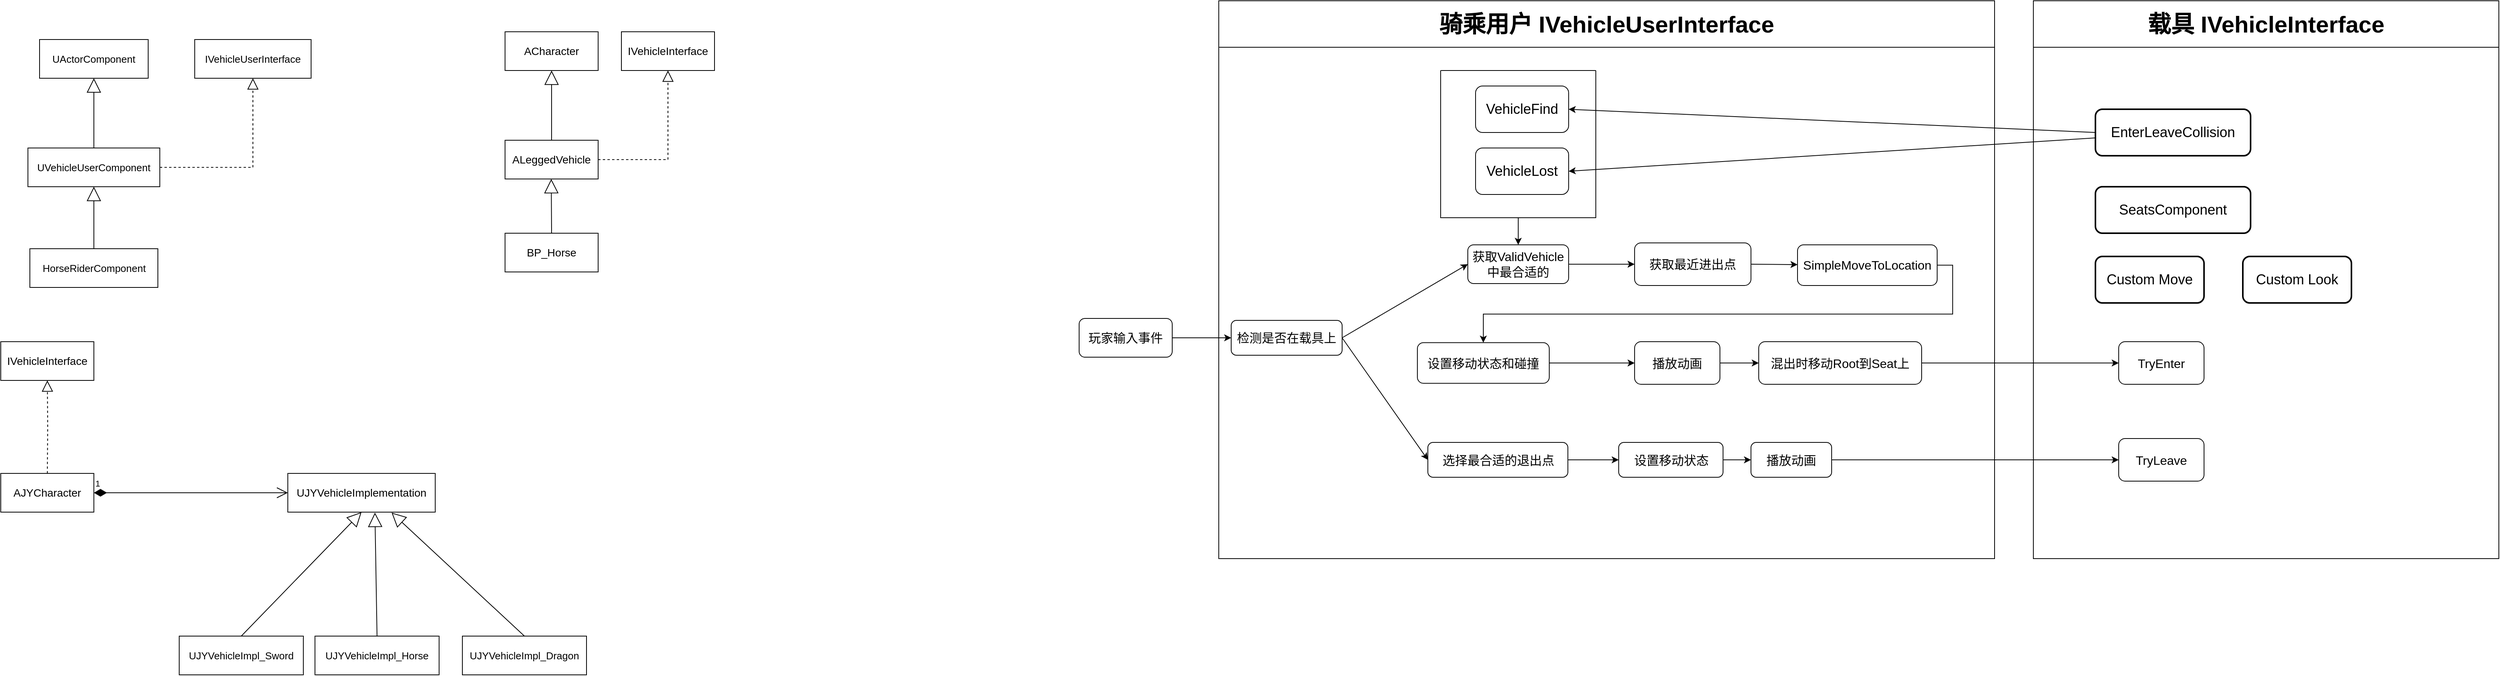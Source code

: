 <mxfile version="26.1.0">
  <diagram name="第 1 页" id="gDU1b_FPKUj2_BpZ1eFG">
    <mxGraphModel dx="4284" dy="2124" grid="1" gridSize="10" guides="1" tooltips="1" connect="1" arrows="1" fold="1" page="1" pageScale="1" pageWidth="827" pageHeight="1169" math="0" shadow="0">
      <root>
        <mxCell id="0" />
        <mxCell id="1" parent="0" />
        <mxCell id="uNpfINHXBhPcbjjiFxd6-16" style="edgeStyle=orthogonalEdgeStyle;rounded=0;orthogonalLoop=1;jettySize=auto;html=1;exitX=1;exitY=0.5;exitDx=0;exitDy=0;" parent="1" source="uNpfINHXBhPcbjjiFxd6-2" target="uNpfINHXBhPcbjjiFxd6-15" edge="1">
          <mxGeometry relative="1" as="geometry" />
        </mxCell>
        <mxCell id="uNpfINHXBhPcbjjiFxd6-2" value="&lt;font style=&quot;font-size: 16px;&quot;&gt;玩家输入事件&lt;/font&gt;" style="rounded=1;whiteSpace=wrap;html=1;" parent="1" vertex="1">
          <mxGeometry x="-780" y="240" width="120" height="50" as="geometry" />
        </mxCell>
        <mxCell id="uNpfINHXBhPcbjjiFxd6-8" value="&lt;font style=&quot;font-size: 30px;&quot;&gt;载具&amp;nbsp;IVehicleInterface&lt;/font&gt;" style="swimlane;whiteSpace=wrap;html=1;startSize=60;" parent="1" vertex="1">
          <mxGeometry x="450" y="-170" width="600" height="720" as="geometry" />
        </mxCell>
        <mxCell id="uNpfINHXBhPcbjjiFxd6-5" value="&lt;span style=&quot;font-size: 18px;&quot;&gt;EnterLeaveCollision&lt;/span&gt;" style="rounded=1;whiteSpace=wrap;html=1;strokeWidth=2;" parent="uNpfINHXBhPcbjjiFxd6-8" vertex="1">
          <mxGeometry x="80" y="140" width="200" height="60" as="geometry" />
        </mxCell>
        <mxCell id="uNpfINHXBhPcbjjiFxd6-32" value="&lt;span style=&quot;font-size: 16px;&quot;&gt;TryEnter&lt;/span&gt;" style="rounded=1;whiteSpace=wrap;html=1;" parent="uNpfINHXBhPcbjjiFxd6-8" vertex="1">
          <mxGeometry x="110" y="440" width="110" height="55" as="geometry" />
        </mxCell>
        <mxCell id="uNpfINHXBhPcbjjiFxd6-37" value="&lt;span style=&quot;font-size: 16px;&quot;&gt;TryLeave&lt;/span&gt;" style="rounded=1;whiteSpace=wrap;html=1;" parent="uNpfINHXBhPcbjjiFxd6-8" vertex="1">
          <mxGeometry x="110" y="565" width="110" height="55" as="geometry" />
        </mxCell>
        <mxCell id="uNpfINHXBhPcbjjiFxd6-48" value="&lt;span style=&quot;font-size: 18px;&quot;&gt;SeatsComponent&lt;/span&gt;" style="rounded=1;whiteSpace=wrap;html=1;strokeWidth=2;" parent="uNpfINHXBhPcbjjiFxd6-8" vertex="1">
          <mxGeometry x="80" y="240" width="200" height="60" as="geometry" />
        </mxCell>
        <mxCell id="uNpfINHXBhPcbjjiFxd6-49" value="&lt;span style=&quot;font-size: 18px;&quot;&gt;Custom Move&lt;/span&gt;" style="rounded=1;whiteSpace=wrap;html=1;strokeWidth=2;" parent="uNpfINHXBhPcbjjiFxd6-8" vertex="1">
          <mxGeometry x="80" y="330" width="140" height="60" as="geometry" />
        </mxCell>
        <mxCell id="uNpfINHXBhPcbjjiFxd6-50" value="&lt;span style=&quot;font-size: 18px;&quot;&gt;Custom Look&lt;/span&gt;" style="rounded=1;whiteSpace=wrap;html=1;strokeWidth=2;" parent="uNpfINHXBhPcbjjiFxd6-8" vertex="1">
          <mxGeometry x="270" y="330" width="140" height="60" as="geometry" />
        </mxCell>
        <mxCell id="uNpfINHXBhPcbjjiFxd6-10" value="&lt;span style=&quot;font-size: 30px;&quot;&gt;骑乘用户&amp;nbsp;IVehicleUserInterface&lt;/span&gt;" style="swimlane;whiteSpace=wrap;html=1;startSize=60;" parent="1" vertex="1">
          <mxGeometry x="-600" y="-170" width="1000" height="720" as="geometry" />
        </mxCell>
        <mxCell id="uNpfINHXBhPcbjjiFxd6-34" style="rounded=0;orthogonalLoop=1;jettySize=auto;html=1;exitX=1;exitY=0.5;exitDx=0;exitDy=0;entryX=0;entryY=0.5;entryDx=0;entryDy=0;" parent="uNpfINHXBhPcbjjiFxd6-10" source="uNpfINHXBhPcbjjiFxd6-15" target="uNpfINHXBhPcbjjiFxd6-19" edge="1">
          <mxGeometry relative="1" as="geometry" />
        </mxCell>
        <mxCell id="uNpfINHXBhPcbjjiFxd6-41" style="rounded=0;orthogonalLoop=1;jettySize=auto;html=1;exitX=1;exitY=0.5;exitDx=0;exitDy=0;entryX=0;entryY=0.5;entryDx=0;entryDy=0;" parent="uNpfINHXBhPcbjjiFxd6-10" source="uNpfINHXBhPcbjjiFxd6-15" target="uNpfINHXBhPcbjjiFxd6-40" edge="1">
          <mxGeometry relative="1" as="geometry" />
        </mxCell>
        <mxCell id="uNpfINHXBhPcbjjiFxd6-15" value="&lt;font style=&quot;font-size: 16px;&quot;&gt;检测是否在载具上&lt;/font&gt;" style="rounded=1;whiteSpace=wrap;html=1;" parent="uNpfINHXBhPcbjjiFxd6-10" vertex="1">
          <mxGeometry x="16" y="412.5" width="143" height="45" as="geometry" />
        </mxCell>
        <mxCell id="uNpfINHXBhPcbjjiFxd6-24" style="edgeStyle=orthogonalEdgeStyle;rounded=0;orthogonalLoop=1;jettySize=auto;html=1;exitX=1;exitY=0.5;exitDx=0;exitDy=0;" parent="uNpfINHXBhPcbjjiFxd6-10" source="uNpfINHXBhPcbjjiFxd6-19" target="uNpfINHXBhPcbjjiFxd6-23" edge="1">
          <mxGeometry relative="1" as="geometry" />
        </mxCell>
        <mxCell id="uNpfINHXBhPcbjjiFxd6-19" value="&lt;span style=&quot;font-size: 16px;&quot;&gt;获取ValidVehicle中最合适的&lt;/span&gt;" style="rounded=1;whiteSpace=wrap;html=1;" parent="uNpfINHXBhPcbjjiFxd6-10" vertex="1">
          <mxGeometry x="321" y="315" width="130" height="50" as="geometry" />
        </mxCell>
        <mxCell id="uNpfINHXBhPcbjjiFxd6-22" style="rounded=0;orthogonalLoop=1;jettySize=auto;html=1;exitX=0.5;exitY=1;exitDx=0;exitDy=0;entryX=0.5;entryY=0;entryDx=0;entryDy=0;" parent="uNpfINHXBhPcbjjiFxd6-10" source="uNpfINHXBhPcbjjiFxd6-21" target="uNpfINHXBhPcbjjiFxd6-19" edge="1">
          <mxGeometry relative="1" as="geometry" />
        </mxCell>
        <mxCell id="uNpfINHXBhPcbjjiFxd6-21" value="" style="swimlane;startSize=0;" parent="uNpfINHXBhPcbjjiFxd6-10" vertex="1">
          <mxGeometry x="286" y="90" width="200" height="190" as="geometry" />
        </mxCell>
        <mxCell id="uNpfINHXBhPcbjjiFxd6-6" value="&lt;span style=&quot;font-size: 18px;&quot;&gt;VehicleFind&lt;/span&gt;" style="rounded=1;whiteSpace=wrap;html=1;" parent="uNpfINHXBhPcbjjiFxd6-21" vertex="1">
          <mxGeometry x="45" y="20" width="120" height="60" as="geometry" />
        </mxCell>
        <mxCell id="uNpfINHXBhPcbjjiFxd6-7" value="&lt;span style=&quot;font-size: 18px;&quot;&gt;VehicleLost&lt;/span&gt;" style="rounded=1;whiteSpace=wrap;html=1;" parent="uNpfINHXBhPcbjjiFxd6-21" vertex="1">
          <mxGeometry x="45" y="100" width="120" height="60" as="geometry" />
        </mxCell>
        <mxCell id="uNpfINHXBhPcbjjiFxd6-27" style="rounded=0;orthogonalLoop=1;jettySize=auto;html=1;exitX=1;exitY=0.5;exitDx=0;exitDy=0;" parent="uNpfINHXBhPcbjjiFxd6-10" source="uNpfINHXBhPcbjjiFxd6-23" target="uNpfINHXBhPcbjjiFxd6-26" edge="1">
          <mxGeometry relative="1" as="geometry" />
        </mxCell>
        <mxCell id="uNpfINHXBhPcbjjiFxd6-23" value="&lt;span style=&quot;font-size: 16px;&quot;&gt;获取最近进出点&lt;/span&gt;" style="rounded=1;whiteSpace=wrap;html=1;" parent="uNpfINHXBhPcbjjiFxd6-10" vertex="1">
          <mxGeometry x="536" y="312.5" width="150" height="55" as="geometry" />
        </mxCell>
        <mxCell id="uNpfINHXBhPcbjjiFxd6-26" value="&lt;span style=&quot;font-size: 16px;&quot;&gt;SimpleMoveToLocation&lt;/span&gt;" style="rounded=1;whiteSpace=wrap;html=1;" parent="uNpfINHXBhPcbjjiFxd6-10" vertex="1">
          <mxGeometry x="746" y="315" width="180" height="52.5" as="geometry" />
        </mxCell>
        <mxCell id="uNpfINHXBhPcbjjiFxd6-36" style="edgeStyle=orthogonalEdgeStyle;rounded=0;orthogonalLoop=1;jettySize=auto;html=1;exitX=1;exitY=0.5;exitDx=0;exitDy=0;" parent="uNpfINHXBhPcbjjiFxd6-10" source="uNpfINHXBhPcbjjiFxd6-30" target="uNpfINHXBhPcbjjiFxd6-35" edge="1">
          <mxGeometry relative="1" as="geometry" />
        </mxCell>
        <mxCell id="uNpfINHXBhPcbjjiFxd6-30" value="&lt;span style=&quot;font-size: 16px;&quot;&gt;播放动画&lt;/span&gt;" style="rounded=1;whiteSpace=wrap;html=1;" parent="uNpfINHXBhPcbjjiFxd6-10" vertex="1">
          <mxGeometry x="536" y="440" width="110" height="55" as="geometry" />
        </mxCell>
        <mxCell id="uNpfINHXBhPcbjjiFxd6-28" value="&lt;span style=&quot;font-size: 16px;&quot;&gt;设置移动状态和碰撞&lt;/span&gt;" style="rounded=1;whiteSpace=wrap;html=1;" parent="uNpfINHXBhPcbjjiFxd6-10" vertex="1">
          <mxGeometry x="256" y="441.25" width="170" height="52.5" as="geometry" />
        </mxCell>
        <mxCell id="uNpfINHXBhPcbjjiFxd6-29" style="rounded=0;orthogonalLoop=1;jettySize=auto;html=1;exitX=1;exitY=0.5;exitDx=0;exitDy=0;edgeStyle=orthogonalEdgeStyle;" parent="uNpfINHXBhPcbjjiFxd6-10" source="uNpfINHXBhPcbjjiFxd6-26" target="uNpfINHXBhPcbjjiFxd6-28" edge="1">
          <mxGeometry relative="1" as="geometry" />
        </mxCell>
        <mxCell id="uNpfINHXBhPcbjjiFxd6-31" style="edgeStyle=orthogonalEdgeStyle;rounded=0;orthogonalLoop=1;jettySize=auto;html=1;exitX=1;exitY=0.5;exitDx=0;exitDy=0;entryX=0;entryY=0.5;entryDx=0;entryDy=0;" parent="uNpfINHXBhPcbjjiFxd6-10" source="uNpfINHXBhPcbjjiFxd6-28" target="uNpfINHXBhPcbjjiFxd6-30" edge="1">
          <mxGeometry relative="1" as="geometry" />
        </mxCell>
        <mxCell id="uNpfINHXBhPcbjjiFxd6-35" value="&lt;span style=&quot;font-size: 16px;&quot;&gt;混出时移动Root到Seat上&lt;/span&gt;" style="rounded=1;whiteSpace=wrap;html=1;" parent="uNpfINHXBhPcbjjiFxd6-10" vertex="1">
          <mxGeometry x="696" y="440" width="210" height="55" as="geometry" />
        </mxCell>
        <mxCell id="uNpfINHXBhPcbjjiFxd6-43" style="edgeStyle=orthogonalEdgeStyle;rounded=0;orthogonalLoop=1;jettySize=auto;html=1;exitX=1;exitY=0.5;exitDx=0;exitDy=0;entryX=0;entryY=0.5;entryDx=0;entryDy=0;" parent="uNpfINHXBhPcbjjiFxd6-10" source="uNpfINHXBhPcbjjiFxd6-40" target="uNpfINHXBhPcbjjiFxd6-42" edge="1">
          <mxGeometry relative="1" as="geometry" />
        </mxCell>
        <mxCell id="uNpfINHXBhPcbjjiFxd6-40" value="&lt;span style=&quot;font-size: 16px;&quot;&gt;选择最合适的退出点&lt;/span&gt;" style="rounded=1;whiteSpace=wrap;html=1;" parent="uNpfINHXBhPcbjjiFxd6-10" vertex="1">
          <mxGeometry x="269.5" y="570" width="180.5" height="45" as="geometry" />
        </mxCell>
        <mxCell id="uNpfINHXBhPcbjjiFxd6-46" style="edgeStyle=orthogonalEdgeStyle;rounded=0;orthogonalLoop=1;jettySize=auto;html=1;exitX=1;exitY=0.5;exitDx=0;exitDy=0;" parent="uNpfINHXBhPcbjjiFxd6-10" source="uNpfINHXBhPcbjjiFxd6-42" target="uNpfINHXBhPcbjjiFxd6-44" edge="1">
          <mxGeometry relative="1" as="geometry" />
        </mxCell>
        <mxCell id="uNpfINHXBhPcbjjiFxd6-42" value="&lt;span style=&quot;font-size: 16px;&quot;&gt;设置移动状态&lt;/span&gt;" style="rounded=1;whiteSpace=wrap;html=1;" parent="uNpfINHXBhPcbjjiFxd6-10" vertex="1">
          <mxGeometry x="515.5" y="570" width="134.5" height="45" as="geometry" />
        </mxCell>
        <mxCell id="uNpfINHXBhPcbjjiFxd6-44" value="&lt;span style=&quot;font-size: 16px;&quot;&gt;播放动画&lt;/span&gt;" style="rounded=1;whiteSpace=wrap;html=1;" parent="uNpfINHXBhPcbjjiFxd6-10" vertex="1">
          <mxGeometry x="686" y="570" width="104" height="45" as="geometry" />
        </mxCell>
        <mxCell id="uNpfINHXBhPcbjjiFxd6-13" value="" style="endArrow=classic;html=1;rounded=0;entryX=1;entryY=0.5;entryDx=0;entryDy=0;exitX=0;exitY=0.5;exitDx=0;exitDy=0;" parent="1" source="uNpfINHXBhPcbjjiFxd6-5" target="uNpfINHXBhPcbjjiFxd6-6" edge="1">
          <mxGeometry width="50" height="50" relative="1" as="geometry">
            <mxPoint x="310" y="60" as="sourcePoint" />
            <mxPoint x="120" y="40" as="targetPoint" />
          </mxGeometry>
        </mxCell>
        <mxCell id="uNpfINHXBhPcbjjiFxd6-14" value="" style="endArrow=classic;html=1;rounded=0;entryX=1;entryY=0.5;entryDx=0;entryDy=0;exitX=-0.002;exitY=0.617;exitDx=0;exitDy=0;exitPerimeter=0;" parent="1" source="uNpfINHXBhPcbjjiFxd6-5" target="uNpfINHXBhPcbjjiFxd6-7" edge="1">
          <mxGeometry width="50" height="50" relative="1" as="geometry">
            <mxPoint x="310" y="60" as="sourcePoint" />
            <mxPoint x="-170" y="30" as="targetPoint" />
          </mxGeometry>
        </mxCell>
        <mxCell id="uNpfINHXBhPcbjjiFxd6-38" style="rounded=0;orthogonalLoop=1;jettySize=auto;html=1;exitX=1;exitY=0.5;exitDx=0;exitDy=0;entryX=0;entryY=0.5;entryDx=0;entryDy=0;" parent="1" source="uNpfINHXBhPcbjjiFxd6-35" target="uNpfINHXBhPcbjjiFxd6-32" edge="1">
          <mxGeometry relative="1" as="geometry" />
        </mxCell>
        <mxCell id="uNpfINHXBhPcbjjiFxd6-47" style="edgeStyle=orthogonalEdgeStyle;rounded=0;orthogonalLoop=1;jettySize=auto;html=1;exitX=1;exitY=0.5;exitDx=0;exitDy=0;entryX=0;entryY=0.5;entryDx=0;entryDy=0;" parent="1" source="uNpfINHXBhPcbjjiFxd6-44" target="uNpfINHXBhPcbjjiFxd6-37" edge="1">
          <mxGeometry relative="1" as="geometry" />
        </mxCell>
        <mxCell id="Y2Ycr3pLK0KxsmjXO_Lx-1" value="&lt;font style=&quot;font-size: 14px;&quot;&gt;IVehicleInterface&lt;/font&gt;" style="html=1;whiteSpace=wrap;" vertex="1" parent="1">
          <mxGeometry x="-1370" y="-130" width="120" height="50" as="geometry" />
        </mxCell>
        <mxCell id="Y2Ycr3pLK0KxsmjXO_Lx-2" value="&lt;font style=&quot;font-size: 14px;&quot;&gt;ALeggedVehicle&lt;/font&gt;" style="html=1;whiteSpace=wrap;" vertex="1" parent="1">
          <mxGeometry x="-1520" y="10" width="120" height="50" as="geometry" />
        </mxCell>
        <mxCell id="Y2Ycr3pLK0KxsmjXO_Lx-3" value="&lt;font style=&quot;font-size: 14px;&quot;&gt;BP_Horse&lt;/font&gt;" style="html=1;whiteSpace=wrap;" vertex="1" parent="1">
          <mxGeometry x="-1520" y="130" width="120" height="50" as="geometry" />
        </mxCell>
        <mxCell id="Y2Ycr3pLK0KxsmjXO_Lx-5" value="&lt;font style=&quot;font-size: 14px;&quot;&gt;ACharacter&lt;/font&gt;" style="html=1;whiteSpace=wrap;" vertex="1" parent="1">
          <mxGeometry x="-1520" y="-130" width="120" height="50" as="geometry" />
        </mxCell>
        <mxCell id="Y2Ycr3pLK0KxsmjXO_Lx-7" value="" style="endArrow=block;dashed=1;endFill=0;endSize=12;html=1;rounded=0;entryX=0.5;entryY=1;entryDx=0;entryDy=0;edgeStyle=orthogonalEdgeStyle;" edge="1" parent="1" source="Y2Ycr3pLK0KxsmjXO_Lx-2" target="Y2Ycr3pLK0KxsmjXO_Lx-1">
          <mxGeometry width="160" relative="1" as="geometry">
            <mxPoint x="-1490" y="-20" as="sourcePoint" />
            <mxPoint x="-1330" y="-20" as="targetPoint" />
          </mxGeometry>
        </mxCell>
        <mxCell id="Y2Ycr3pLK0KxsmjXO_Lx-8" value="" style="endArrow=block;endSize=16;endFill=0;html=1;rounded=0;exitX=0.5;exitY=0;exitDx=0;exitDy=0;" edge="1" parent="1" source="Y2Ycr3pLK0KxsmjXO_Lx-2">
          <mxGeometry width="160" relative="1" as="geometry">
            <mxPoint x="-1680" y="50" as="sourcePoint" />
            <mxPoint x="-1460" y="-80" as="targetPoint" />
          </mxGeometry>
        </mxCell>
        <mxCell id="Y2Ycr3pLK0KxsmjXO_Lx-9" value="" style="endArrow=block;endSize=16;endFill=0;html=1;rounded=0;entryX=0.5;entryY=1;entryDx=0;entryDy=0;exitX=0.5;exitY=0;exitDx=0;exitDy=0;" edge="1" parent="1" source="Y2Ycr3pLK0KxsmjXO_Lx-3">
          <mxGeometry width="160" relative="1" as="geometry">
            <mxPoint x="-1460.43" y="150" as="sourcePoint" />
            <mxPoint x="-1460.43" y="60" as="targetPoint" />
          </mxGeometry>
        </mxCell>
        <mxCell id="Y2Ycr3pLK0KxsmjXO_Lx-11" value="&lt;font style=&quot;font-size: 13px;&quot;&gt;IVehicleUserInterface&lt;/font&gt;" style="html=1;whiteSpace=wrap;" vertex="1" parent="1">
          <mxGeometry x="-1920" y="-120" width="150" height="50" as="geometry" />
        </mxCell>
        <mxCell id="Y2Ycr3pLK0KxsmjXO_Lx-12" value="&lt;font style=&quot;font-size: 13px;&quot;&gt;UActorComponent&lt;/font&gt;" style="html=1;whiteSpace=wrap;" vertex="1" parent="1">
          <mxGeometry x="-2120" y="-120" width="140" height="50" as="geometry" />
        </mxCell>
        <mxCell id="Y2Ycr3pLK0KxsmjXO_Lx-13" value="&lt;font style=&quot;font-size: 13px;&quot;&gt;UVehicleUserComponent&lt;/font&gt;" style="html=1;whiteSpace=wrap;" vertex="1" parent="1">
          <mxGeometry x="-2135" y="20" width="170" height="50" as="geometry" />
        </mxCell>
        <mxCell id="Y2Ycr3pLK0KxsmjXO_Lx-14" value="" style="endArrow=block;endSize=16;endFill=0;html=1;rounded=0;exitX=0.5;exitY=0;exitDx=0;exitDy=0;entryX=0.5;entryY=1;entryDx=0;entryDy=0;" edge="1" parent="1" source="Y2Ycr3pLK0KxsmjXO_Lx-13" target="Y2Ycr3pLK0KxsmjXO_Lx-12">
          <mxGeometry width="160" relative="1" as="geometry">
            <mxPoint x="-2050.43" y="30" as="sourcePoint" />
            <mxPoint x="-2050.43" y="-60" as="targetPoint" />
          </mxGeometry>
        </mxCell>
        <mxCell id="Y2Ycr3pLK0KxsmjXO_Lx-15" value="" style="endArrow=block;dashed=1;endFill=0;endSize=12;html=1;rounded=0;entryX=0.5;entryY=1;entryDx=0;entryDy=0;edgeStyle=orthogonalEdgeStyle;exitX=1;exitY=0.5;exitDx=0;exitDy=0;" edge="1" parent="1" source="Y2Ycr3pLK0KxsmjXO_Lx-13" target="Y2Ycr3pLK0KxsmjXO_Lx-11">
          <mxGeometry width="160" relative="1" as="geometry">
            <mxPoint x="-1890" y="59.52" as="sourcePoint" />
            <mxPoint x="-1800" y="-55.48" as="targetPoint" />
          </mxGeometry>
        </mxCell>
        <mxCell id="Y2Ycr3pLK0KxsmjXO_Lx-16" value="&lt;font style=&quot;font-size: 13px;&quot;&gt;HorseRiderComponent&lt;/font&gt;" style="html=1;whiteSpace=wrap;" vertex="1" parent="1">
          <mxGeometry x="-2132.5" y="150" width="165" height="50" as="geometry" />
        </mxCell>
        <mxCell id="Y2Ycr3pLK0KxsmjXO_Lx-17" value="" style="endArrow=block;endSize=16;endFill=0;html=1;rounded=0;exitX=0.5;exitY=0;exitDx=0;exitDy=0;entryX=0.5;entryY=1;entryDx=0;entryDy=0;" edge="1" parent="1" source="Y2Ycr3pLK0KxsmjXO_Lx-16" target="Y2Ycr3pLK0KxsmjXO_Lx-13">
          <mxGeometry width="160" relative="1" as="geometry">
            <mxPoint x="-2055.43" y="180" as="sourcePoint" />
            <mxPoint x="-2055.43" y="90" as="targetPoint" />
          </mxGeometry>
        </mxCell>
        <mxCell id="Y2Ycr3pLK0KxsmjXO_Lx-18" value="&lt;font style=&quot;font-size: 14px;&quot;&gt;AJYCharacter&lt;/font&gt;" style="html=1;whiteSpace=wrap;" vertex="1" parent="1">
          <mxGeometry x="-2170" y="440" width="120" height="50" as="geometry" />
        </mxCell>
        <mxCell id="Y2Ycr3pLK0KxsmjXO_Lx-19" value="&lt;font style=&quot;font-size: 14px;&quot;&gt;IVehicleInterface&lt;/font&gt;" style="html=1;whiteSpace=wrap;" vertex="1" parent="1">
          <mxGeometry x="-2170" y="270" width="120" height="50" as="geometry" />
        </mxCell>
        <mxCell id="Y2Ycr3pLK0KxsmjXO_Lx-20" value="" style="endArrow=block;dashed=1;endFill=0;endSize=12;html=1;rounded=0;entryX=0.5;entryY=1;entryDx=0;entryDy=0;edgeStyle=orthogonalEdgeStyle;" edge="1" parent="1" target="Y2Ycr3pLK0KxsmjXO_Lx-19">
          <mxGeometry width="160" relative="1" as="geometry">
            <mxPoint x="-2110" y="440" as="sourcePoint" />
            <mxPoint x="-2090" y="340" as="targetPoint" />
          </mxGeometry>
        </mxCell>
        <mxCell id="Y2Ycr3pLK0KxsmjXO_Lx-21" value="&lt;font style=&quot;font-size: 14px;&quot;&gt;UJYVehicleImplementation&lt;/font&gt;" style="html=1;whiteSpace=wrap;" vertex="1" parent="1">
          <mxGeometry x="-1800" y="440" width="190" height="50" as="geometry" />
        </mxCell>
        <mxCell id="Y2Ycr3pLK0KxsmjXO_Lx-23" value="&lt;font style=&quot;font-size: 13px;&quot;&gt;UJYVehicleImpl_Sword&lt;/font&gt;" style="html=1;whiteSpace=wrap;" vertex="1" parent="1">
          <mxGeometry x="-1940" y="650" width="160" height="50" as="geometry" />
        </mxCell>
        <mxCell id="Y2Ycr3pLK0KxsmjXO_Lx-24" value="&lt;font style=&quot;font-size: 13px;&quot;&gt;UJYVehicleImpl_Dragon&lt;/font&gt;" style="html=1;whiteSpace=wrap;" vertex="1" parent="1">
          <mxGeometry x="-1575" y="650" width="160" height="50" as="geometry" />
        </mxCell>
        <mxCell id="Y2Ycr3pLK0KxsmjXO_Lx-25" value="&lt;font style=&quot;font-size: 13px;&quot;&gt;UJYVehicleImpl_Horse&lt;/font&gt;" style="html=1;whiteSpace=wrap;" vertex="1" parent="1">
          <mxGeometry x="-1765" y="650" width="160" height="50" as="geometry" />
        </mxCell>
        <mxCell id="Y2Ycr3pLK0KxsmjXO_Lx-26" value="" style="endArrow=block;endSize=16;endFill=0;html=1;rounded=0;entryX=0.5;entryY=1;entryDx=0;entryDy=0;exitX=0.5;exitY=0;exitDx=0;exitDy=0;" edge="1" parent="1" source="Y2Ycr3pLK0KxsmjXO_Lx-23" target="Y2Ycr3pLK0KxsmjXO_Lx-21">
          <mxGeometry width="160" relative="1" as="geometry">
            <mxPoint x="-1779.57" y="480" as="sourcePoint" />
            <mxPoint x="-1780" y="410" as="targetPoint" />
          </mxGeometry>
        </mxCell>
        <mxCell id="Y2Ycr3pLK0KxsmjXO_Lx-27" value="" style="endArrow=block;endSize=16;endFill=0;html=1;rounded=0;entryX=0.591;entryY=1.013;entryDx=0;entryDy=0;exitX=0.5;exitY=0;exitDx=0;exitDy=0;entryPerimeter=0;" edge="1" parent="1" source="Y2Ycr3pLK0KxsmjXO_Lx-25" target="Y2Ycr3pLK0KxsmjXO_Lx-21">
          <mxGeometry width="160" relative="1" as="geometry">
            <mxPoint x="-1835" y="570" as="sourcePoint" />
            <mxPoint x="-1715" y="330" as="targetPoint" />
          </mxGeometry>
        </mxCell>
        <mxCell id="Y2Ycr3pLK0KxsmjXO_Lx-28" value="" style="endArrow=block;endSize=16;endFill=0;html=1;rounded=0;entryX=0.704;entryY=1.013;entryDx=0;entryDy=0;exitX=0.5;exitY=0;exitDx=0;exitDy=0;entryPerimeter=0;" edge="1" parent="1" source="Y2Ycr3pLK0KxsmjXO_Lx-24" target="Y2Ycr3pLK0KxsmjXO_Lx-21">
          <mxGeometry width="160" relative="1" as="geometry">
            <mxPoint x="-1660" y="570" as="sourcePoint" />
            <mxPoint x="-1698" y="331" as="targetPoint" />
          </mxGeometry>
        </mxCell>
        <mxCell id="Y2Ycr3pLK0KxsmjXO_Lx-29" value="1" style="endArrow=open;html=1;endSize=12;startArrow=diamondThin;startSize=14;startFill=1;align=left;verticalAlign=bottom;rounded=0;entryX=0;entryY=0.5;entryDx=0;entryDy=0;exitX=1;exitY=0.5;exitDx=0;exitDy=0;" edge="1" parent="1" source="Y2Ycr3pLK0KxsmjXO_Lx-18" target="Y2Ycr3pLK0KxsmjXO_Lx-21">
          <mxGeometry x="-1" y="3" relative="1" as="geometry">
            <mxPoint x="-2090" y="570" as="sourcePoint" />
            <mxPoint x="-1930" y="570" as="targetPoint" />
          </mxGeometry>
        </mxCell>
      </root>
    </mxGraphModel>
  </diagram>
</mxfile>
